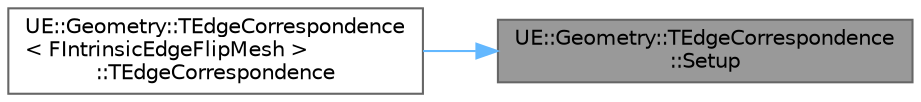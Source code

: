 digraph "UE::Geometry::TEdgeCorrespondence::Setup"
{
 // INTERACTIVE_SVG=YES
 // LATEX_PDF_SIZE
  bgcolor="transparent";
  edge [fontname=Helvetica,fontsize=10,labelfontname=Helvetica,labelfontsize=10];
  node [fontname=Helvetica,fontsize=10,shape=box,height=0.2,width=0.4];
  rankdir="RL";
  Node1 [id="Node000001",label="UE::Geometry::TEdgeCorrespondence\l::Setup",height=0.2,width=0.4,color="gray40", fillcolor="grey60", style="filled", fontcolor="black",tooltip=" "];
  Node1 -> Node2 [id="edge1_Node000001_Node000002",dir="back",color="steelblue1",style="solid",tooltip=" "];
  Node2 [id="Node000002",label="UE::Geometry::TEdgeCorrespondence\l\< FIntrinsicEdgeFlipMesh \>\l::TEdgeCorrespondence",height=0.2,width=0.4,color="grey40", fillcolor="white", style="filled",URL="$d6/d95/structUE_1_1Geometry_1_1TEdgeCorrespondence.html#a071138f39cac602c5afb8b8db38cc9b9",tooltip=" "];
}
